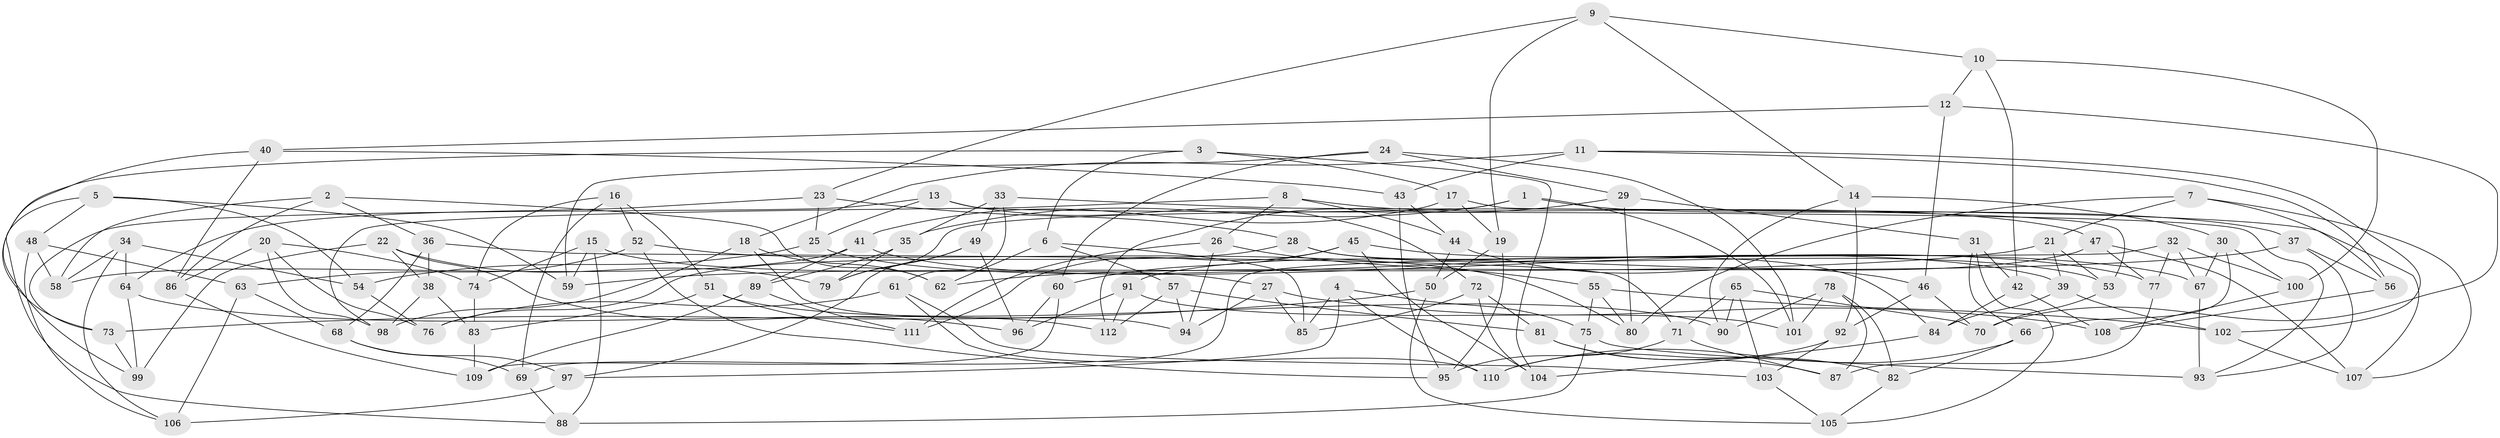 // Generated by graph-tools (version 1.1) at 2025/02/03/09/25 03:02:56]
// undirected, 112 vertices, 224 edges
graph export_dot {
graph [start="1"]
  node [color=gray90,style=filled];
  1;
  2;
  3;
  4;
  5;
  6;
  7;
  8;
  9;
  10;
  11;
  12;
  13;
  14;
  15;
  16;
  17;
  18;
  19;
  20;
  21;
  22;
  23;
  24;
  25;
  26;
  27;
  28;
  29;
  30;
  31;
  32;
  33;
  34;
  35;
  36;
  37;
  38;
  39;
  40;
  41;
  42;
  43;
  44;
  45;
  46;
  47;
  48;
  49;
  50;
  51;
  52;
  53;
  54;
  55;
  56;
  57;
  58;
  59;
  60;
  61;
  62;
  63;
  64;
  65;
  66;
  67;
  68;
  69;
  70;
  71;
  72;
  73;
  74;
  75;
  76;
  77;
  78;
  79;
  80;
  81;
  82;
  83;
  84;
  85;
  86;
  87;
  88;
  89;
  90;
  91;
  92;
  93;
  94;
  95;
  96;
  97;
  98;
  99;
  100;
  101;
  102;
  103;
  104;
  105;
  106;
  107;
  108;
  109;
  110;
  111;
  112;
  1 -- 37;
  1 -- 35;
  1 -- 79;
  1 -- 101;
  2 -- 86;
  2 -- 62;
  2 -- 36;
  2 -- 58;
  3 -- 17;
  3 -- 6;
  3 -- 99;
  3 -- 104;
  4 -- 97;
  4 -- 85;
  4 -- 75;
  4 -- 110;
  5 -- 88;
  5 -- 59;
  5 -- 54;
  5 -- 48;
  6 -- 85;
  6 -- 57;
  6 -- 62;
  7 -- 56;
  7 -- 107;
  7 -- 21;
  7 -- 80;
  8 -- 47;
  8 -- 98;
  8 -- 26;
  8 -- 44;
  9 -- 19;
  9 -- 23;
  9 -- 10;
  9 -- 14;
  10 -- 42;
  10 -- 100;
  10 -- 12;
  11 -- 56;
  11 -- 43;
  11 -- 102;
  11 -- 18;
  12 -- 46;
  12 -- 40;
  12 -- 70;
  13 -- 25;
  13 -- 73;
  13 -- 72;
  13 -- 93;
  14 -- 92;
  14 -- 90;
  14 -- 30;
  15 -- 59;
  15 -- 88;
  15 -- 27;
  15 -- 74;
  16 -- 74;
  16 -- 52;
  16 -- 51;
  16 -- 69;
  17 -- 19;
  17 -- 41;
  17 -- 53;
  18 -- 62;
  18 -- 98;
  18 -- 94;
  19 -- 95;
  19 -- 50;
  20 -- 98;
  20 -- 74;
  20 -- 76;
  20 -- 86;
  21 -- 53;
  21 -- 59;
  21 -- 39;
  22 -- 96;
  22 -- 79;
  22 -- 38;
  22 -- 99;
  23 -- 64;
  23 -- 28;
  23 -- 25;
  24 -- 60;
  24 -- 59;
  24 -- 101;
  24 -- 29;
  25 -- 39;
  25 -- 54;
  26 -- 94;
  26 -- 55;
  26 -- 111;
  27 -- 85;
  27 -- 108;
  27 -- 94;
  28 -- 53;
  28 -- 84;
  28 -- 76;
  29 -- 80;
  29 -- 31;
  29 -- 112;
  30 -- 67;
  30 -- 100;
  30 -- 66;
  31 -- 105;
  31 -- 42;
  31 -- 66;
  32 -- 69;
  32 -- 77;
  32 -- 100;
  32 -- 67;
  33 -- 61;
  33 -- 49;
  33 -- 35;
  33 -- 107;
  34 -- 64;
  34 -- 106;
  34 -- 54;
  34 -- 58;
  35 -- 79;
  35 -- 89;
  36 -- 71;
  36 -- 68;
  36 -- 38;
  37 -- 56;
  37 -- 62;
  37 -- 93;
  38 -- 83;
  38 -- 98;
  39 -- 102;
  39 -- 84;
  40 -- 73;
  40 -- 43;
  40 -- 86;
  41 -- 77;
  41 -- 58;
  41 -- 89;
  42 -- 108;
  42 -- 84;
  43 -- 44;
  43 -- 95;
  44 -- 46;
  44 -- 50;
  45 -- 104;
  45 -- 67;
  45 -- 60;
  45 -- 111;
  46 -- 92;
  46 -- 70;
  47 -- 91;
  47 -- 107;
  47 -- 77;
  48 -- 63;
  48 -- 58;
  48 -- 106;
  49 -- 97;
  49 -- 79;
  49 -- 96;
  50 -- 73;
  50 -- 105;
  51 -- 111;
  51 -- 83;
  51 -- 90;
  52 -- 80;
  52 -- 95;
  52 -- 63;
  53 -- 70;
  54 -- 76;
  55 -- 75;
  55 -- 80;
  55 -- 102;
  56 -- 108;
  57 -- 81;
  57 -- 94;
  57 -- 112;
  60 -- 96;
  60 -- 109;
  61 -- 76;
  61 -- 103;
  61 -- 110;
  63 -- 106;
  63 -- 68;
  64 -- 99;
  64 -- 112;
  65 -- 90;
  65 -- 71;
  65 -- 70;
  65 -- 103;
  66 -- 110;
  66 -- 82;
  67 -- 93;
  68 -- 69;
  68 -- 97;
  69 -- 88;
  71 -- 87;
  71 -- 95;
  72 -- 81;
  72 -- 85;
  72 -- 104;
  73 -- 99;
  74 -- 83;
  75 -- 88;
  75 -- 93;
  77 -- 87;
  78 -- 82;
  78 -- 101;
  78 -- 87;
  78 -- 90;
  81 -- 82;
  81 -- 87;
  82 -- 105;
  83 -- 109;
  84 -- 104;
  86 -- 109;
  89 -- 111;
  89 -- 109;
  91 -- 112;
  91 -- 101;
  91 -- 96;
  92 -- 103;
  92 -- 110;
  97 -- 106;
  100 -- 108;
  102 -- 107;
  103 -- 105;
}
